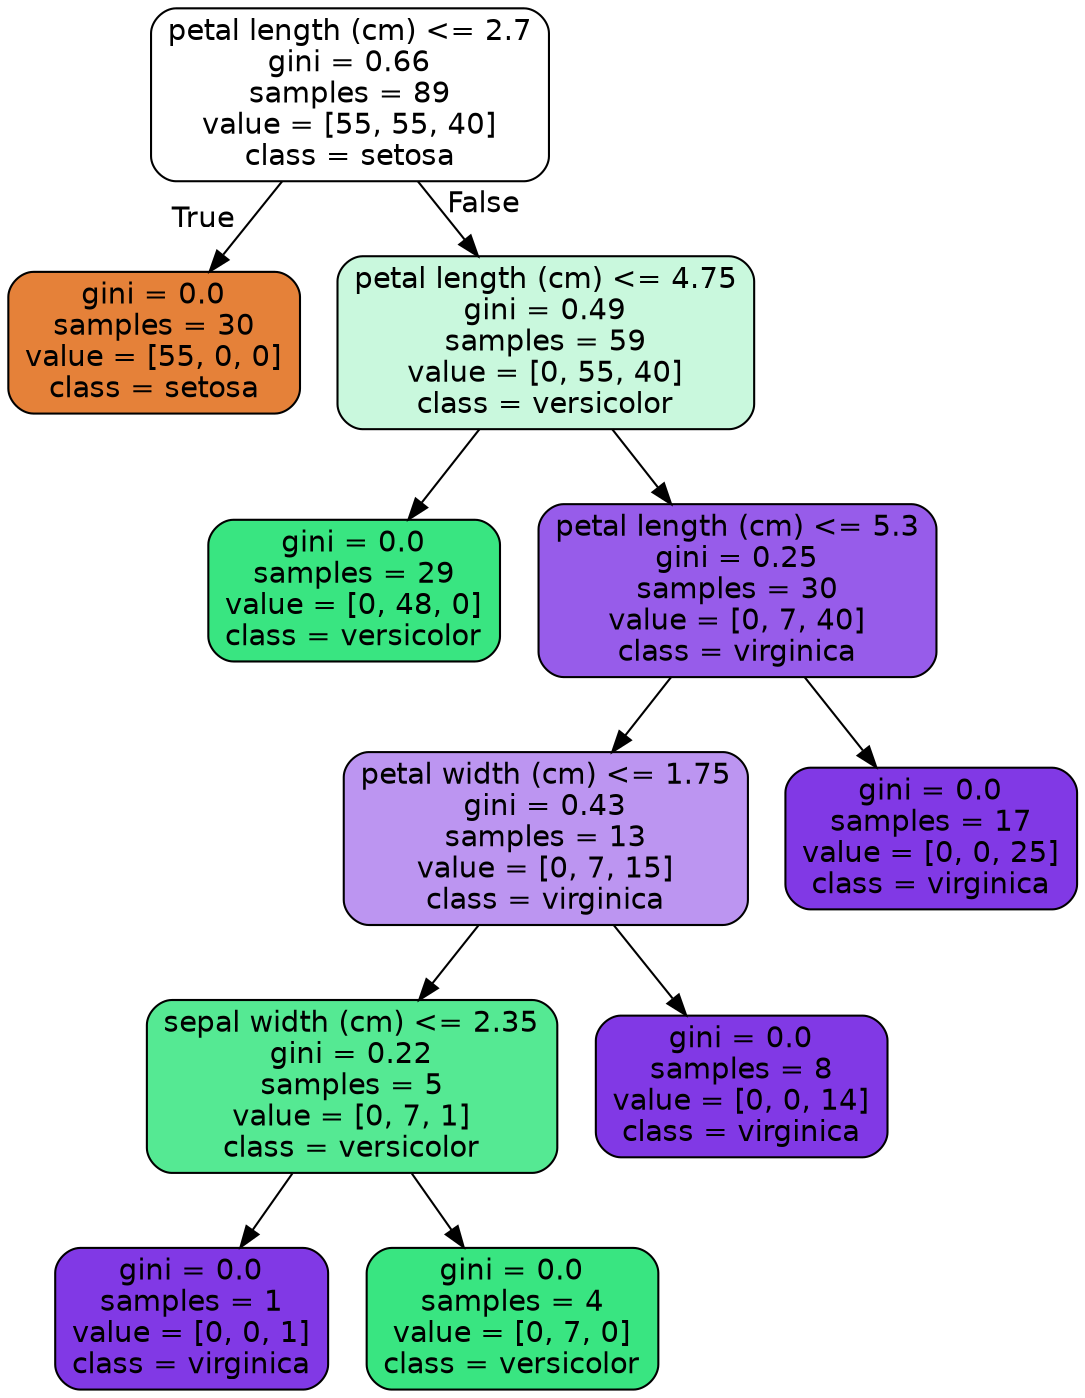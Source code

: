 digraph Tree {
node [shape=box, style="filled, rounded", color="black", fontname=helvetica] ;
edge [fontname=helvetica] ;
0 [label="petal length (cm) <= 2.7\ngini = 0.66\nsamples = 89\nvalue = [55, 55, 40]\nclass = setosa", fillcolor="#ffffff"] ;
1 [label="gini = 0.0\nsamples = 30\nvalue = [55, 0, 0]\nclass = setosa", fillcolor="#e58139"] ;
0 -> 1 [labeldistance=2.5, labelangle=45, headlabel="True"] ;
2 [label="petal length (cm) <= 4.75\ngini = 0.49\nsamples = 59\nvalue = [0, 55, 40]\nclass = versicolor", fillcolor="#c9f8dd"] ;
0 -> 2 [labeldistance=2.5, labelangle=-45, headlabel="False"] ;
3 [label="gini = 0.0\nsamples = 29\nvalue = [0, 48, 0]\nclass = versicolor", fillcolor="#39e581"] ;
2 -> 3 ;
4 [label="petal length (cm) <= 5.3\ngini = 0.25\nsamples = 30\nvalue = [0, 7, 40]\nclass = virginica", fillcolor="#975cea"] ;
2 -> 4 ;
5 [label="petal width (cm) <= 1.75\ngini = 0.43\nsamples = 13\nvalue = [0, 7, 15]\nclass = virginica", fillcolor="#bc95f1"] ;
4 -> 5 ;
6 [label="sepal width (cm) <= 2.35\ngini = 0.22\nsamples = 5\nvalue = [0, 7, 1]\nclass = versicolor", fillcolor="#55e993"] ;
5 -> 6 ;
7 [label="gini = 0.0\nsamples = 1\nvalue = [0, 0, 1]\nclass = virginica", fillcolor="#8139e5"] ;
6 -> 7 ;
8 [label="gini = 0.0\nsamples = 4\nvalue = [0, 7, 0]\nclass = versicolor", fillcolor="#39e581"] ;
6 -> 8 ;
9 [label="gini = 0.0\nsamples = 8\nvalue = [0, 0, 14]\nclass = virginica", fillcolor="#8139e5"] ;
5 -> 9 ;
10 [label="gini = 0.0\nsamples = 17\nvalue = [0, 0, 25]\nclass = virginica", fillcolor="#8139e5"] ;
4 -> 10 ;
}